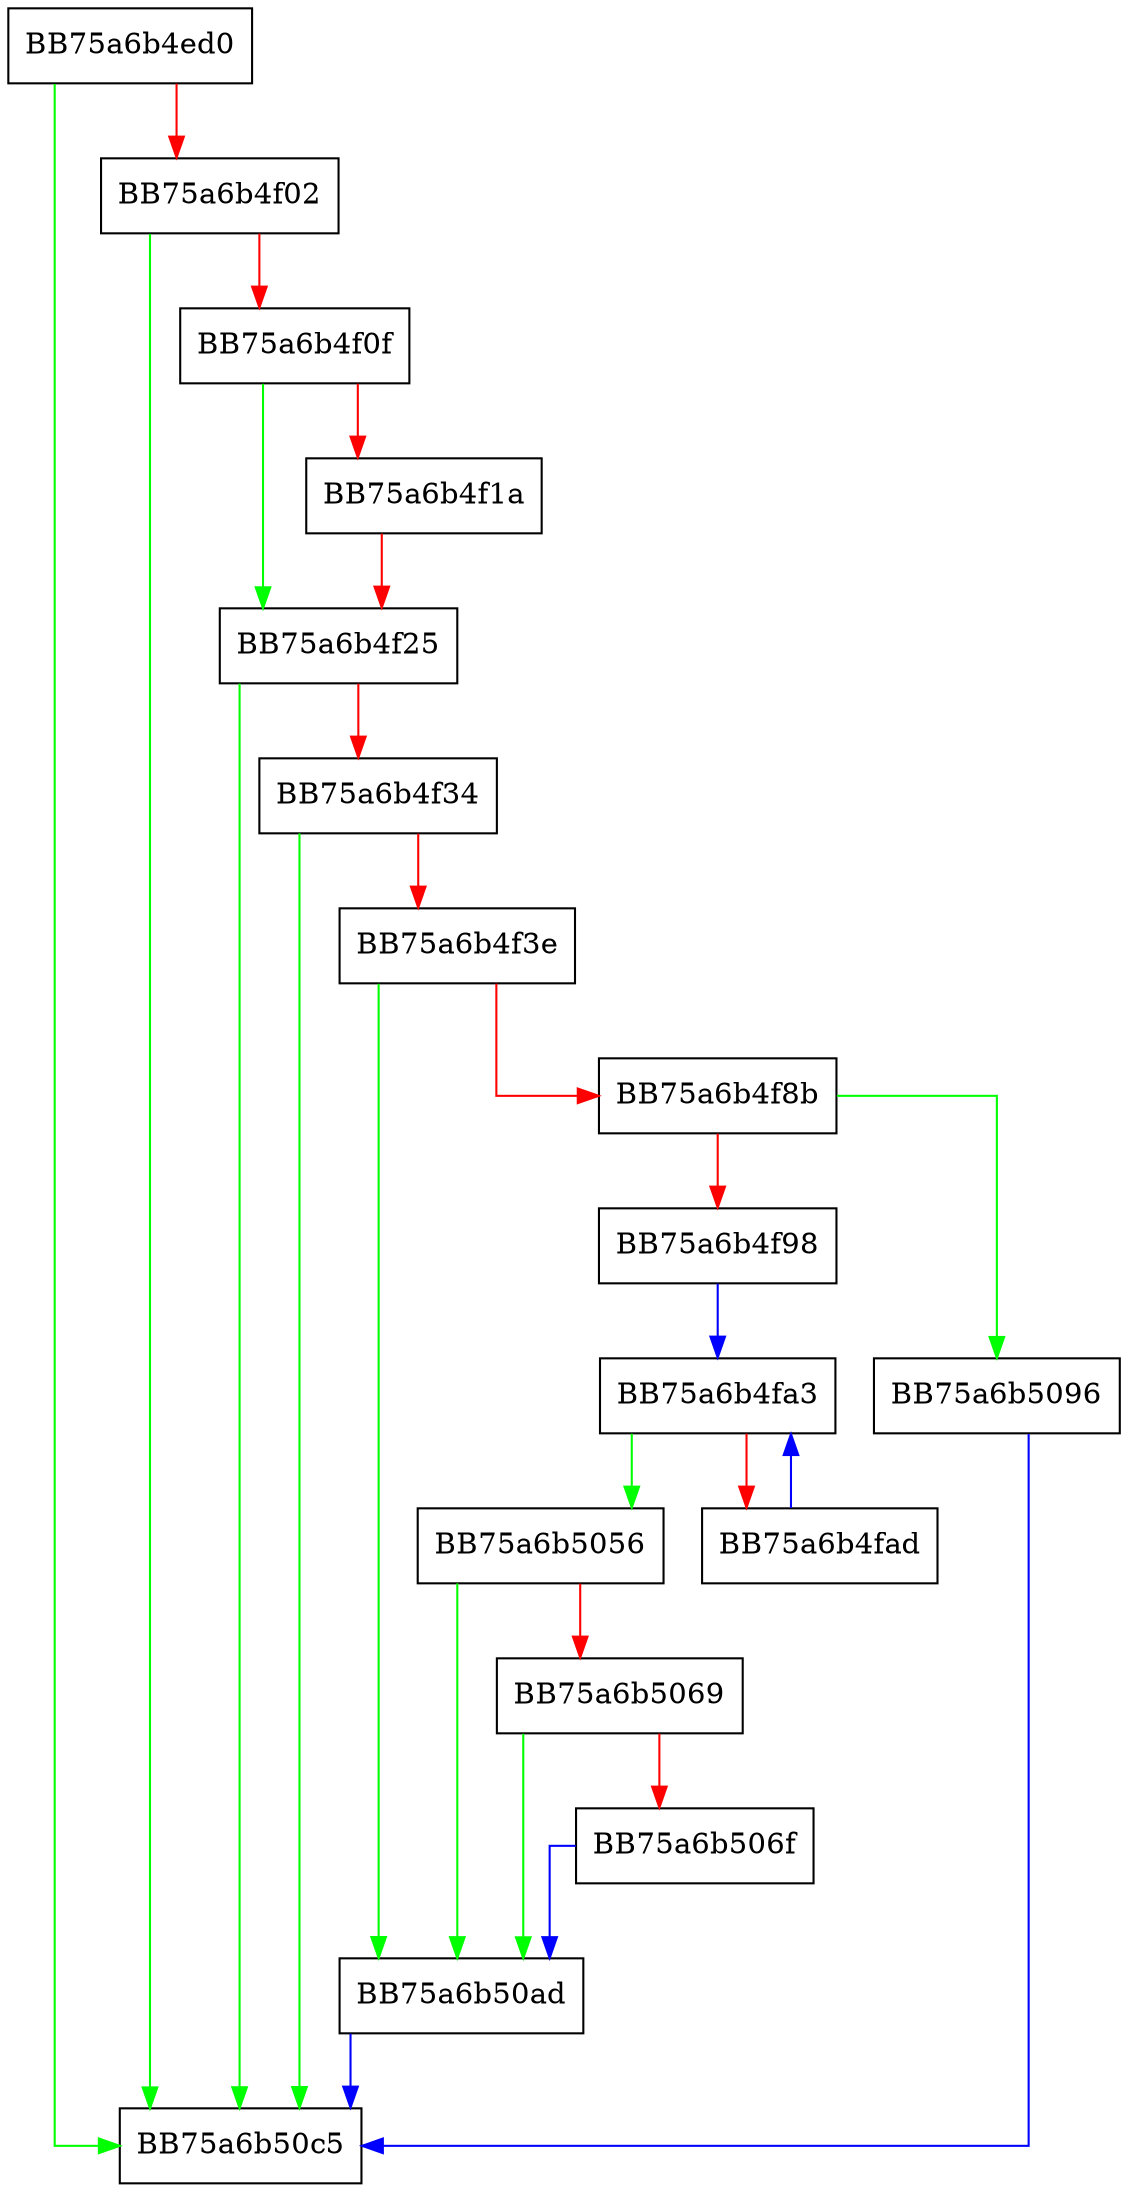 digraph SetInternalDetectionLowfiContext {
  node [shape="box"];
  graph [splines=ortho];
  BB75a6b4ed0 -> BB75a6b50c5 [color="green"];
  BB75a6b4ed0 -> BB75a6b4f02 [color="red"];
  BB75a6b4f02 -> BB75a6b50c5 [color="green"];
  BB75a6b4f02 -> BB75a6b4f0f [color="red"];
  BB75a6b4f0f -> BB75a6b4f25 [color="green"];
  BB75a6b4f0f -> BB75a6b4f1a [color="red"];
  BB75a6b4f1a -> BB75a6b4f25 [color="red"];
  BB75a6b4f25 -> BB75a6b50c5 [color="green"];
  BB75a6b4f25 -> BB75a6b4f34 [color="red"];
  BB75a6b4f34 -> BB75a6b50c5 [color="green"];
  BB75a6b4f34 -> BB75a6b4f3e [color="red"];
  BB75a6b4f3e -> BB75a6b50ad [color="green"];
  BB75a6b4f3e -> BB75a6b4f8b [color="red"];
  BB75a6b4f8b -> BB75a6b5096 [color="green"];
  BB75a6b4f8b -> BB75a6b4f98 [color="red"];
  BB75a6b4f98 -> BB75a6b4fa3 [color="blue"];
  BB75a6b4fa3 -> BB75a6b5056 [color="green"];
  BB75a6b4fa3 -> BB75a6b4fad [color="red"];
  BB75a6b4fad -> BB75a6b4fa3 [color="blue"];
  BB75a6b5056 -> BB75a6b50ad [color="green"];
  BB75a6b5056 -> BB75a6b5069 [color="red"];
  BB75a6b5069 -> BB75a6b50ad [color="green"];
  BB75a6b5069 -> BB75a6b506f [color="red"];
  BB75a6b506f -> BB75a6b50ad [color="blue"];
  BB75a6b5096 -> BB75a6b50c5 [color="blue"];
  BB75a6b50ad -> BB75a6b50c5 [color="blue"];
}